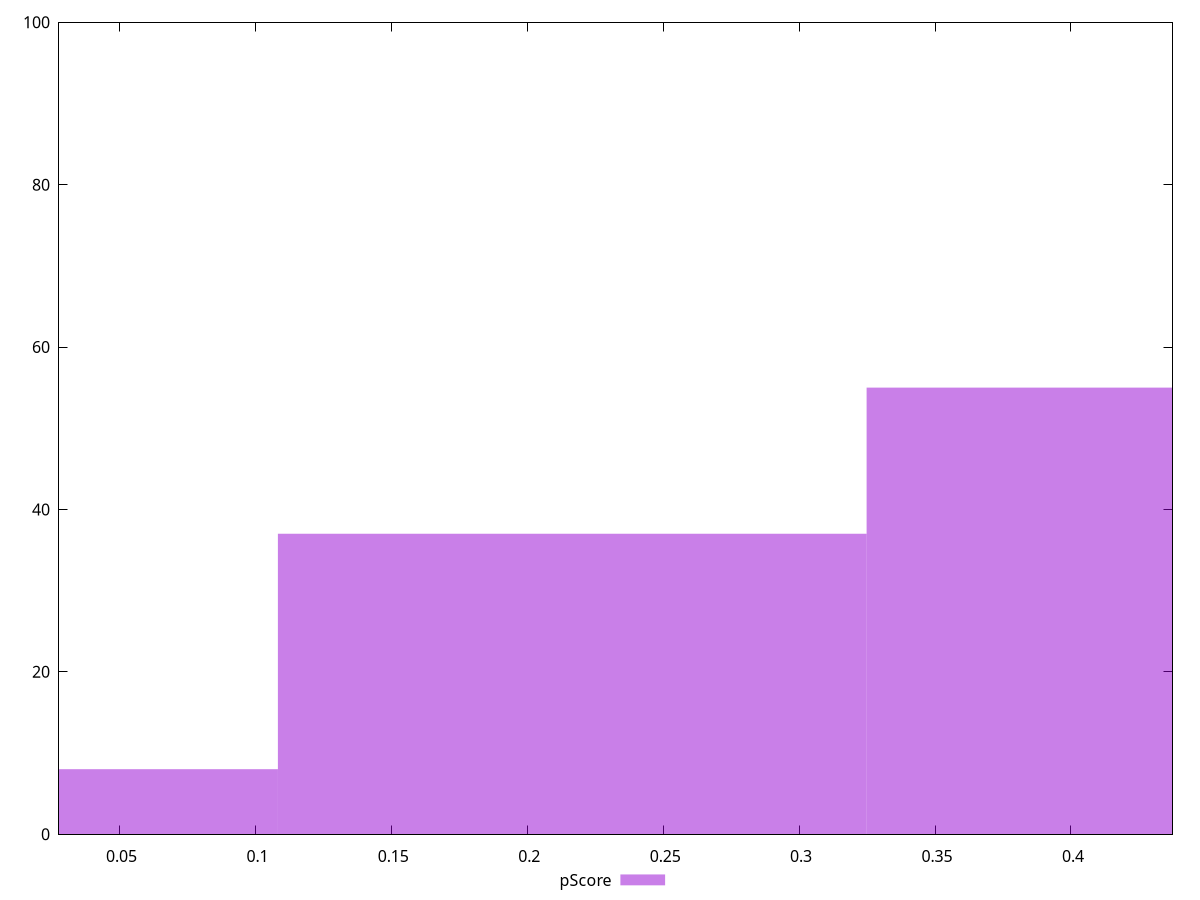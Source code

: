 reset

$pScore <<EOF
0 8
0.21654837872453106 37
0.4330967574490621 55
EOF

set key outside below
set boxwidth 0.21654837872453106
set xrange [0.027759306982440057:0.43734235988761555]
set yrange [0:100]
set trange [0:100]
set style fill transparent solid 0.5 noborder
set terminal svg size 640, 490 enhanced background rgb 'white'
set output "report_00025_2021-02-22T21:38:55.199Z/estimated-input-latency/samples/pages+cached/pScore/histogram.svg"

plot $pScore title "pScore" with boxes

reset
